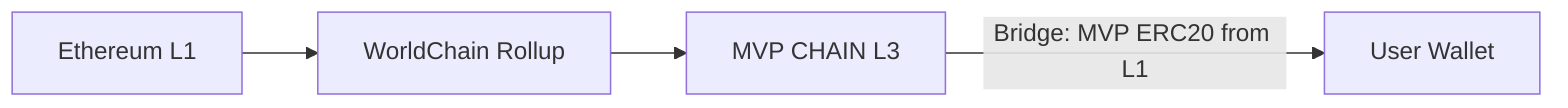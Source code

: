 %% Settlement & Rollup Topology
flowchart LR
  L1[Ethereum L1] --> WC[WorldChain Rollup];
  WC --> MVP[MVP CHAIN L3];
  MVP -->|Bridge: MVP ERC20 from L1| Wallet[User Wallet];